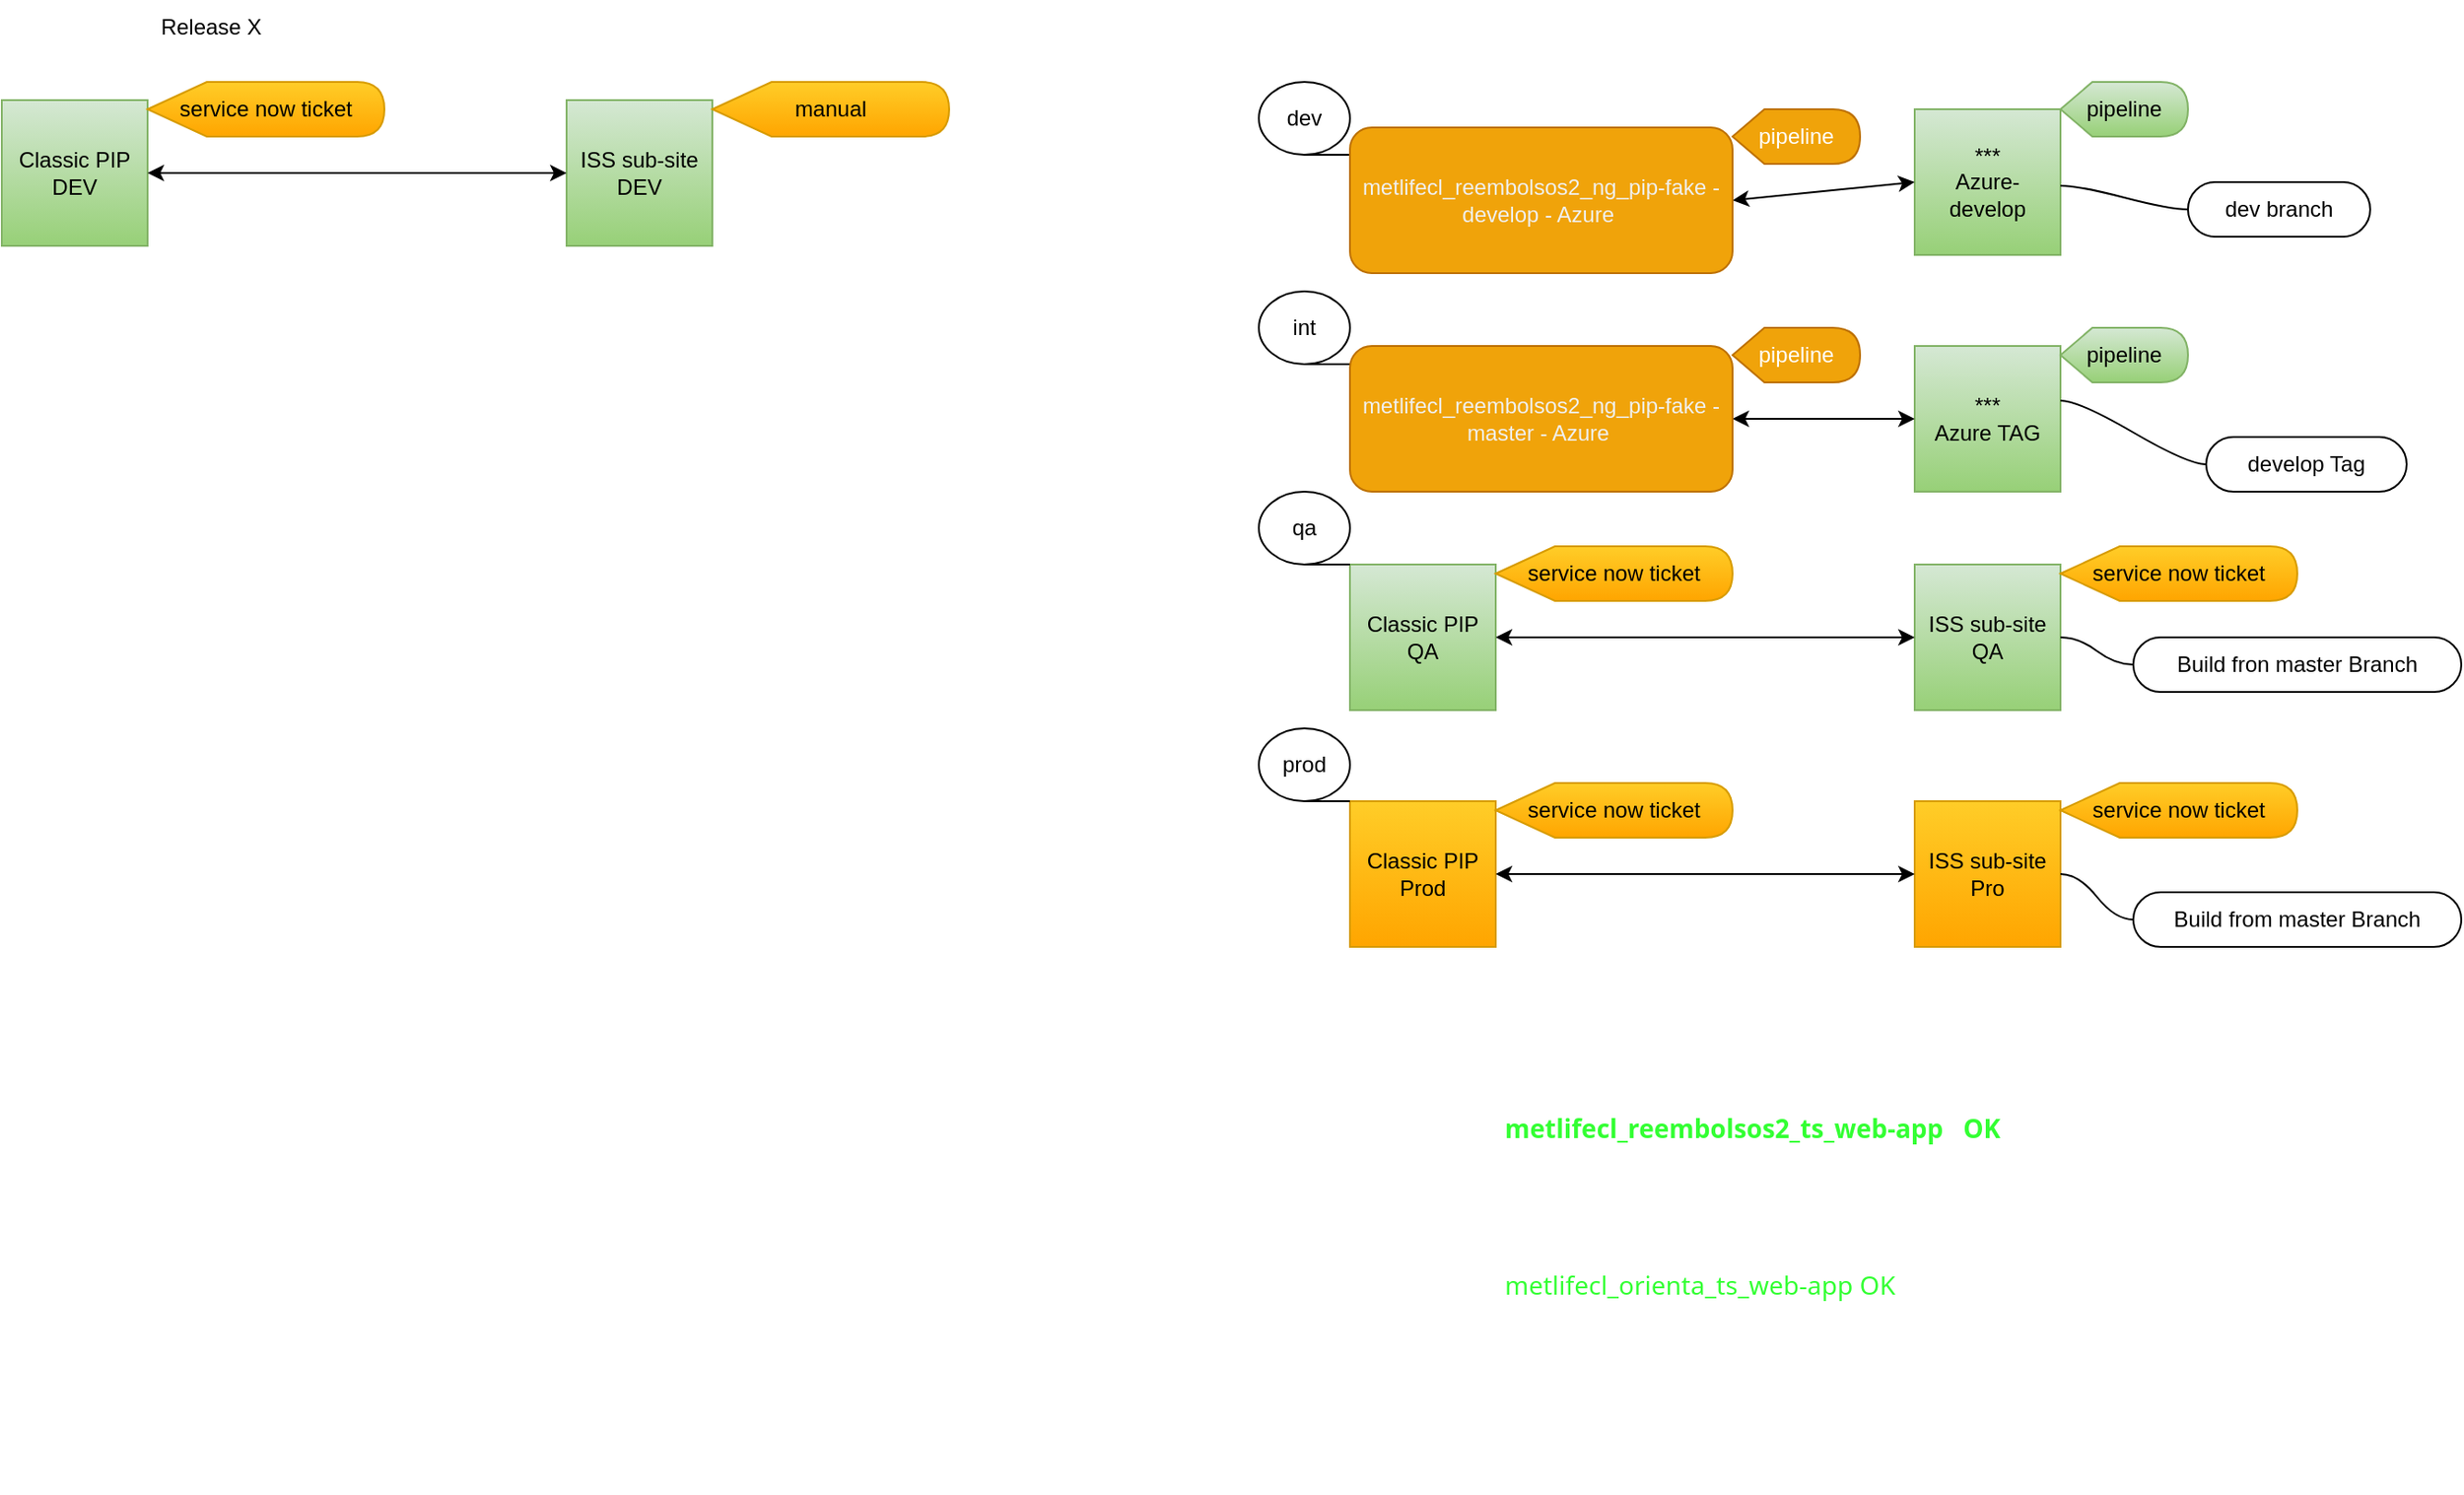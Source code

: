 <mxfile>
    <diagram id="BPVOFzxOHV2hTBJnSrWv" name="Page-1">
        <mxGraphModel dx="2227" dy="849" grid="1" gridSize="10" guides="1" tooltips="1" connect="1" arrows="1" fold="1" page="1" pageScale="1" pageWidth="850" pageHeight="1100" math="0" shadow="0">
            <root>
                <mxCell id="0"/>
                <mxCell id="1" parent="0"/>
                <mxCell id="3" value="Classic PIP QA&lt;br&gt;" style="whiteSpace=wrap;html=1;aspect=fixed;fillColor=#d5e8d4;gradientColor=#97d077;strokeColor=#82b366;" parent="1" vertex="1">
                    <mxGeometry y="330" width="80" height="80" as="geometry"/>
                </mxCell>
                <mxCell id="4" value="Classic PIP Prod" style="whiteSpace=wrap;html=1;aspect=fixed;fillColor=#ffcd28;gradientColor=#ffa500;strokeColor=#d79b00;" parent="1" vertex="1">
                    <mxGeometry y="460" width="80" height="80" as="geometry"/>
                </mxCell>
                <mxCell id="7" value="***&lt;br&gt;Azure- develop" style="whiteSpace=wrap;html=1;aspect=fixed;fillColor=#d5e8d4;gradientColor=#97d077;strokeColor=#82b366;" parent="1" vertex="1">
                    <mxGeometry x="310" y="80" width="80" height="80" as="geometry"/>
                </mxCell>
                <mxCell id="8" value="***&lt;br&gt;Azure TAG" style="whiteSpace=wrap;html=1;aspect=fixed;fillColor=#d5e8d4;gradientColor=#97d077;strokeColor=#82b366;" parent="1" vertex="1">
                    <mxGeometry x="310" y="210" width="80" height="80" as="geometry"/>
                </mxCell>
                <mxCell id="9" value="ISS sub-site QA" style="whiteSpace=wrap;html=1;aspect=fixed;fillColor=#d5e8d4;gradientColor=#97d077;strokeColor=#82b366;" parent="1" vertex="1">
                    <mxGeometry x="310" y="330" width="80" height="80" as="geometry"/>
                </mxCell>
                <mxCell id="10" value="ISS sub-site Pro" style="whiteSpace=wrap;html=1;aspect=fixed;fillColor=#ffcd28;gradientColor=#ffa500;strokeColor=#d79b00;" parent="1" vertex="1">
                    <mxGeometry x="310" y="460" width="80" height="80" as="geometry"/>
                </mxCell>
                <mxCell id="11" value="dev branch" style="whiteSpace=wrap;html=1;rounded=1;arcSize=50;align=center;verticalAlign=middle;strokeWidth=1;autosize=1;spacing=4;treeFolding=1;treeMoving=1;newEdgeStyle={&quot;edgeStyle&quot;:&quot;entityRelationEdgeStyle&quot;,&quot;startArrow&quot;:&quot;none&quot;,&quot;endArrow&quot;:&quot;none&quot;,&quot;segment&quot;:10,&quot;curved&quot;:1,&quot;sourcePerimeterSpacing&quot;:0,&quot;targetPerimeterSpacing&quot;:0};" parent="1" vertex="1">
                    <mxGeometry x="460" y="120" width="100" height="30" as="geometry"/>
                </mxCell>
                <mxCell id="12" value="" style="edgeStyle=entityRelationEdgeStyle;startArrow=none;endArrow=none;segment=10;curved=1;sourcePerimeterSpacing=0;targetPerimeterSpacing=0;" parent="1" target="11" edge="1">
                    <mxGeometry relative="1" as="geometry">
                        <mxPoint x="390" y="122" as="sourcePoint"/>
                    </mxGeometry>
                </mxCell>
                <mxCell id="14" value="develop Tag" style="whiteSpace=wrap;html=1;rounded=1;arcSize=50;align=center;verticalAlign=middle;strokeWidth=1;autosize=1;spacing=4;treeFolding=1;treeMoving=1;newEdgeStyle={&quot;edgeStyle&quot;:&quot;entityRelationEdgeStyle&quot;,&quot;startArrow&quot;:&quot;none&quot;,&quot;endArrow&quot;:&quot;none&quot;,&quot;segment&quot;:10,&quot;curved&quot;:1,&quot;sourcePerimeterSpacing&quot;:0,&quot;targetPerimeterSpacing&quot;:0};" parent="1" vertex="1">
                    <mxGeometry x="470" y="260" width="110" height="30" as="geometry"/>
                </mxCell>
                <mxCell id="15" value="" style="edgeStyle=entityRelationEdgeStyle;startArrow=none;endArrow=none;segment=10;curved=1;sourcePerimeterSpacing=0;targetPerimeterSpacing=0;" parent="1" target="14" edge="1">
                    <mxGeometry relative="1" as="geometry">
                        <mxPoint x="390" y="240" as="sourcePoint"/>
                    </mxGeometry>
                </mxCell>
                <mxCell id="16" value="Build fron master Branch" style="whiteSpace=wrap;html=1;rounded=1;arcSize=50;align=center;verticalAlign=middle;strokeWidth=1;autosize=1;spacing=4;treeFolding=1;treeMoving=1;newEdgeStyle={&quot;edgeStyle&quot;:&quot;entityRelationEdgeStyle&quot;,&quot;startArrow&quot;:&quot;none&quot;,&quot;endArrow&quot;:&quot;none&quot;,&quot;segment&quot;:10,&quot;curved&quot;:1,&quot;sourcePerimeterSpacing&quot;:0,&quot;targetPerimeterSpacing&quot;:0};" parent="1" vertex="1">
                    <mxGeometry x="430" y="370" width="180" height="30" as="geometry"/>
                </mxCell>
                <mxCell id="17" value="" style="edgeStyle=entityRelationEdgeStyle;startArrow=none;endArrow=none;segment=10;curved=1;sourcePerimeterSpacing=0;targetPerimeterSpacing=0;" parent="1" target="16" edge="1">
                    <mxGeometry relative="1" as="geometry">
                        <mxPoint x="390" y="370" as="sourcePoint"/>
                    </mxGeometry>
                </mxCell>
                <mxCell id="18" style="edgeStyle=entityRelationEdgeStyle;html=1;startArrow=none;endArrow=none;segment=10;curved=1;sourcePerimeterSpacing=0;targetPerimeterSpacing=0;exitX=0.25;exitY=0;exitDx=0;exitDy=0;entryX=0.667;entryY=0;entryDx=0;entryDy=0;entryPerimeter=0;" parent="1" source="16" target="16" edge="1">
                    <mxGeometry relative="1" as="geometry"/>
                </mxCell>
                <mxCell id="19" value="Build from master&amp;nbsp;Branch" style="whiteSpace=wrap;html=1;rounded=1;arcSize=50;align=center;verticalAlign=middle;strokeWidth=1;autosize=1;spacing=4;treeFolding=1;treeMoving=1;newEdgeStyle={&quot;edgeStyle&quot;:&quot;entityRelationEdgeStyle&quot;,&quot;startArrow&quot;:&quot;none&quot;,&quot;endArrow&quot;:&quot;none&quot;,&quot;segment&quot;:10,&quot;curved&quot;:1,&quot;sourcePerimeterSpacing&quot;:0,&quot;targetPerimeterSpacing&quot;:0};" parent="1" vertex="1">
                    <mxGeometry x="430" y="510" width="180" height="30" as="geometry"/>
                </mxCell>
                <mxCell id="20" value="" style="edgeStyle=entityRelationEdgeStyle;startArrow=none;endArrow=none;segment=10;curved=1;sourcePerimeterSpacing=0;targetPerimeterSpacing=0;exitX=1;exitY=0.5;exitDx=0;exitDy=0;" parent="1" source="10" target="19" edge="1">
                    <mxGeometry relative="1" as="geometry">
                        <mxPoint x="400" y="490" as="sourcePoint"/>
                    </mxGeometry>
                </mxCell>
                <mxCell id="21" value="" style="endArrow=classic;startArrow=classic;html=1;entryX=0;entryY=0.5;entryDx=0;entryDy=0;exitX=1;exitY=0.5;exitDx=0;exitDy=0;" parent="1" source="44" target="7" edge="1">
                    <mxGeometry width="50" height="50" relative="1" as="geometry">
                        <mxPoint x="220" y="130" as="sourcePoint"/>
                        <mxPoint x="510" y="250" as="targetPoint"/>
                    </mxGeometry>
                </mxCell>
                <mxCell id="22" value="" style="endArrow=classic;startArrow=classic;html=1;entryX=0;entryY=0.5;entryDx=0;entryDy=0;exitX=1;exitY=0.5;exitDx=0;exitDy=0;" parent="1" source="48" target="8" edge="1">
                    <mxGeometry width="50" height="50" relative="1" as="geometry">
                        <mxPoint x="220" y="250" as="sourcePoint"/>
                        <mxPoint x="510" y="250" as="targetPoint"/>
                    </mxGeometry>
                </mxCell>
                <mxCell id="23" value="" style="endArrow=classic;startArrow=classic;html=1;exitX=1;exitY=0.5;exitDx=0;exitDy=0;entryX=0;entryY=0.5;entryDx=0;entryDy=0;" parent="1" source="3" target="9" edge="1">
                    <mxGeometry width="50" height="50" relative="1" as="geometry">
                        <mxPoint x="210" y="360" as="sourcePoint"/>
                        <mxPoint x="260" y="310" as="targetPoint"/>
                    </mxGeometry>
                </mxCell>
                <mxCell id="24" value="" style="endArrow=classic;startArrow=classic;html=1;exitX=1;exitY=0.5;exitDx=0;exitDy=0;entryX=0;entryY=0.5;entryDx=0;entryDy=0;" parent="1" source="4" target="10" edge="1">
                    <mxGeometry width="50" height="50" relative="1" as="geometry">
                        <mxPoint x="230" y="488" as="sourcePoint"/>
                        <mxPoint x="280" y="438" as="targetPoint"/>
                    </mxGeometry>
                </mxCell>
                <mxCell id="25" value="dev" style="shape=tapeData;whiteSpace=wrap;html=1;perimeter=ellipsePerimeter;" parent="1" vertex="1">
                    <mxGeometry x="-50" y="65" width="50" height="40" as="geometry"/>
                </mxCell>
                <mxCell id="26" value="int" style="shape=tapeData;whiteSpace=wrap;html=1;perimeter=ellipsePerimeter;" parent="1" vertex="1">
                    <mxGeometry x="-50" y="180" width="50" height="40" as="geometry"/>
                </mxCell>
                <mxCell id="27" value="qa" style="shape=tapeData;whiteSpace=wrap;html=1;perimeter=ellipsePerimeter;" parent="1" vertex="1">
                    <mxGeometry x="-50" y="290" width="50" height="40" as="geometry"/>
                </mxCell>
                <mxCell id="28" value="prod" style="shape=tapeData;whiteSpace=wrap;html=1;perimeter=ellipsePerimeter;" parent="1" vertex="1">
                    <mxGeometry x="-50" y="420" width="50" height="40" as="geometry"/>
                </mxCell>
                <mxCell id="31" value="pipeline" style="shape=display;whiteSpace=wrap;html=1;fillColor=#f0a30a;strokeColor=#BD7000;fontColor=#FFFFFF;" parent="1" vertex="1">
                    <mxGeometry x="210" y="80" width="70" height="30" as="geometry"/>
                </mxCell>
                <mxCell id="32" value="pipeline" style="shape=display;whiteSpace=wrap;html=1;fillColor=#d5e8d4;gradientColor=#97d077;strokeColor=#82b366;" parent="1" vertex="1">
                    <mxGeometry x="390" y="200" width="70" height="30" as="geometry"/>
                </mxCell>
                <mxCell id="33" value="service now ticket" style="shape=display;whiteSpace=wrap;html=1;fillColor=#ffcd28;gradientColor=#ffa500;strokeColor=#d79b00;" parent="1" vertex="1">
                    <mxGeometry x="390" y="320" width="130" height="30" as="geometry"/>
                </mxCell>
                <mxCell id="34" value="service now ticket" style="shape=display;whiteSpace=wrap;html=1;fillColor=#ffcd28;gradientColor=#ffa500;strokeColor=#d79b00;" parent="1" vertex="1">
                    <mxGeometry x="390" y="450" width="130" height="30" as="geometry"/>
                </mxCell>
                <mxCell id="44" value="&lt;span style=&quot;color: rgb(240, 240, 240);&quot;&gt;metlifecl_reembolsos2_ng_pip-fake - develop - Azure&amp;nbsp;&lt;/span&gt;" style="rounded=1;whiteSpace=wrap;html=1;fillColor=#f0a30a;fontColor=#000000;strokeColor=#BD7000;labelBackgroundColor=none;" parent="1" vertex="1">
                    <mxGeometry y="90" width="210" height="80" as="geometry"/>
                </mxCell>
                <mxCell id="47" value="pipeline" style="shape=display;whiteSpace=wrap;html=1;fillColor=#d5e8d4;gradientColor=#97d077;strokeColor=#82b366;" parent="1" vertex="1">
                    <mxGeometry x="390" y="65" width="70" height="30" as="geometry"/>
                </mxCell>
                <mxCell id="48" value="&lt;span style=&quot;color: rgb(240, 240, 240);&quot;&gt;metlifecl_reembolsos2_ng_pip-fake - master - Azure&amp;nbsp;&lt;/span&gt;" style="rounded=1;whiteSpace=wrap;html=1;fillColor=#f0a30a;fontColor=#000000;strokeColor=#BD7000;labelBackgroundColor=none;" parent="1" vertex="1">
                    <mxGeometry y="210" width="210" height="80" as="geometry"/>
                </mxCell>
                <mxCell id="49" value="pipeline" style="shape=display;whiteSpace=wrap;html=1;fillColor=#f0a30a;strokeColor=#BD7000;fontColor=#FFFFFF;" parent="1" vertex="1">
                    <mxGeometry x="210" y="200" width="70" height="30" as="geometry"/>
                </mxCell>
                <mxCell id="51" value="service now ticket" style="shape=display;whiteSpace=wrap;html=1;fillColor=#ffcd28;gradientColor=#ffa500;strokeColor=#d79b00;" parent="1" vertex="1">
                    <mxGeometry x="80" y="320" width="130" height="30" as="geometry"/>
                </mxCell>
                <mxCell id="52" value="service now ticket" style="shape=display;whiteSpace=wrap;html=1;fillColor=#ffcd28;gradientColor=#ffa500;strokeColor=#d79b00;" parent="1" vertex="1">
                    <mxGeometry x="80" y="450" width="130" height="30" as="geometry"/>
                </mxCell>
                <mxCell id="53" value="&lt;h1&gt;&lt;ul&gt;&lt;li&gt;***&lt;/li&gt;&lt;li&gt;&lt;span style=&quot;font-family: &amp;quot;Segoe UI&amp;quot;, -apple-system, &amp;quot;system-ui&amp;quot;, Roboto, &amp;quot;Helvetica Neue&amp;quot;, Helvetica, Ubuntu, Arial, sans-serif, &amp;quot;Apple Color Emoji&amp;quot;, &amp;quot;Segoe UI Emoji&amp;quot;, &amp;quot;Segoe UI Symbol&amp;quot;; font-size: 14px; background-color: rgba(255, 255, 255, 0.08);&quot;&gt;&lt;font color=&quot;#33ff33&quot;&gt;metlifecl_reembolsos2_ts_web-app&amp;nbsp; &amp;nbsp;OK&lt;/font&gt;&lt;/span&gt;&lt;/li&gt;&lt;li&gt;&lt;span style=&quot;color: rgba(255, 255, 255, 0.8); font-family: &amp;quot;Segoe UI&amp;quot;, -apple-system, &amp;quot;system-ui&amp;quot;, Roboto, &amp;quot;Helvetica Neue&amp;quot;, Helvetica, Ubuntu, Arial, sans-serif, &amp;quot;Apple Color Emoji&amp;quot;, &amp;quot;Segoe UI Emoji&amp;quot;, &amp;quot;Segoe UI Symbol&amp;quot;; font-size: 14px; font-weight: 400; background-color: rgba(255, 255, 255, 0.08);&quot;&gt;metlifecl_health_product_view_web&amp;nbsp; ToDo - dev &amp;amp; Int&lt;/span&gt;&lt;br&gt;&lt;/li&gt;&lt;li&gt;&lt;span style=&quot;color: rgba(255, 255, 255, 0.8); font-family: &amp;quot;Segoe UI&amp;quot;, -apple-system, &amp;quot;system-ui&amp;quot;, Roboto, &amp;quot;Helvetica Neue&amp;quot;, Helvetica, Ubuntu, Arial, sans-serif, &amp;quot;Apple Color Emoji&amp;quot;, &amp;quot;Segoe UI Emoji&amp;quot;, &amp;quot;Segoe UI Symbol&amp;quot;; font-size: 14px; font-weight: 400; background-color: rgba(255, 255, 255, 0.08);&quot;&gt;metlifecl_orienta_public_web-app ToDo - dev, QA &amp;amp; Prod&lt;br&gt;&lt;/span&gt;&lt;/li&gt;&lt;li&gt;&lt;span style=&quot;font-family: &amp;quot;Segoe UI&amp;quot;, -apple-system, &amp;quot;system-ui&amp;quot;, Roboto, &amp;quot;Helvetica Neue&amp;quot;, Helvetica, Ubuntu, Arial, sans-serif, &amp;quot;Apple Color Emoji&amp;quot;, &amp;quot;Segoe UI Emoji&amp;quot;, &amp;quot;Segoe UI Symbol&amp;quot;; font-size: 14px; font-weight: 400; background-color: rgba(255, 255, 255, 0.08);&quot;&gt;&lt;font color=&quot;#33ff33&quot;&gt;metlifecl_orienta_ts_web-app OK&lt;/font&gt;&lt;/span&gt;&lt;br&gt;&lt;/li&gt;&lt;li&gt;&lt;span style=&quot;color: rgba(255, 255, 255, 0.8); font-family: &amp;quot;Segoe UI&amp;quot;, -apple-system, &amp;quot;system-ui&amp;quot;, Roboto, &amp;quot;Helvetica Neue&amp;quot;, Helvetica, Ubuntu, Arial, sans-serif, &amp;quot;Apple Color Emoji&amp;quot;, &amp;quot;Segoe UI Emoji&amp;quot;, &amp;quot;Segoe UI Symbol&amp;quot;; font-size: 14px; font-weight: 400; background-color: rgba(255, 255, 255, 0.08);&quot;&gt;metlifecl_reembolsos2_ng_pip-fake ToDo - dev, Int&lt;br&gt;&lt;/span&gt;&lt;/li&gt;&lt;/ul&gt;&lt;/h1&gt;" style="text;html=1;strokeColor=none;fillColor=none;spacing=5;spacingTop=-20;whiteSpace=wrap;overflow=hidden;rounded=0;labelBackgroundColor=none;fontColor=#FFFFFF;" parent="1" vertex="1">
                    <mxGeometry x="40" y="580" width="450" height="260" as="geometry"/>
                </mxCell>
                <mxCell id="54" value="Classic PIP DEV" style="whiteSpace=wrap;html=1;aspect=fixed;fillColor=#d5e8d4;gradientColor=#97d077;strokeColor=#82b366;" vertex="1" parent="1">
                    <mxGeometry x="-740" y="75" width="80" height="80" as="geometry"/>
                </mxCell>
                <mxCell id="55" value="ISS sub-site DEV" style="whiteSpace=wrap;html=1;aspect=fixed;fillColor=#d5e8d4;gradientColor=#97d077;strokeColor=#82b366;" vertex="1" parent="1">
                    <mxGeometry x="-430" y="75" width="80" height="80" as="geometry"/>
                </mxCell>
                <mxCell id="58" value="" style="endArrow=classic;startArrow=classic;html=1;exitX=1;exitY=0.5;exitDx=0;exitDy=0;entryX=0;entryY=0.5;entryDx=0;entryDy=0;" edge="1" parent="1" source="54" target="55">
                    <mxGeometry width="50" height="50" relative="1" as="geometry">
                        <mxPoint x="-530" y="105" as="sourcePoint"/>
                        <mxPoint x="-480" y="55" as="targetPoint"/>
                    </mxGeometry>
                </mxCell>
                <mxCell id="59" value="manual&lt;br&gt;" style="shape=display;whiteSpace=wrap;html=1;fillColor=#ffcd28;gradientColor=#ffa500;strokeColor=#d79b00;" vertex="1" parent="1">
                    <mxGeometry x="-350" y="65" width="130" height="30" as="geometry"/>
                </mxCell>
                <mxCell id="60" value="service now ticket" style="shape=display;whiteSpace=wrap;html=1;fillColor=#ffcd28;gradientColor=#ffa500;strokeColor=#d79b00;" vertex="1" parent="1">
                    <mxGeometry x="-660" y="65" width="130" height="30" as="geometry"/>
                </mxCell>
                <mxCell id="61" value="Release X" style="text;html=1;strokeColor=none;fillColor=none;align=center;verticalAlign=middle;whiteSpace=wrap;rounded=0;" vertex="1" parent="1">
                    <mxGeometry x="-740" y="20" width="230" height="30" as="geometry"/>
                </mxCell>
            </root>
        </mxGraphModel>
    </diagram>
</mxfile>